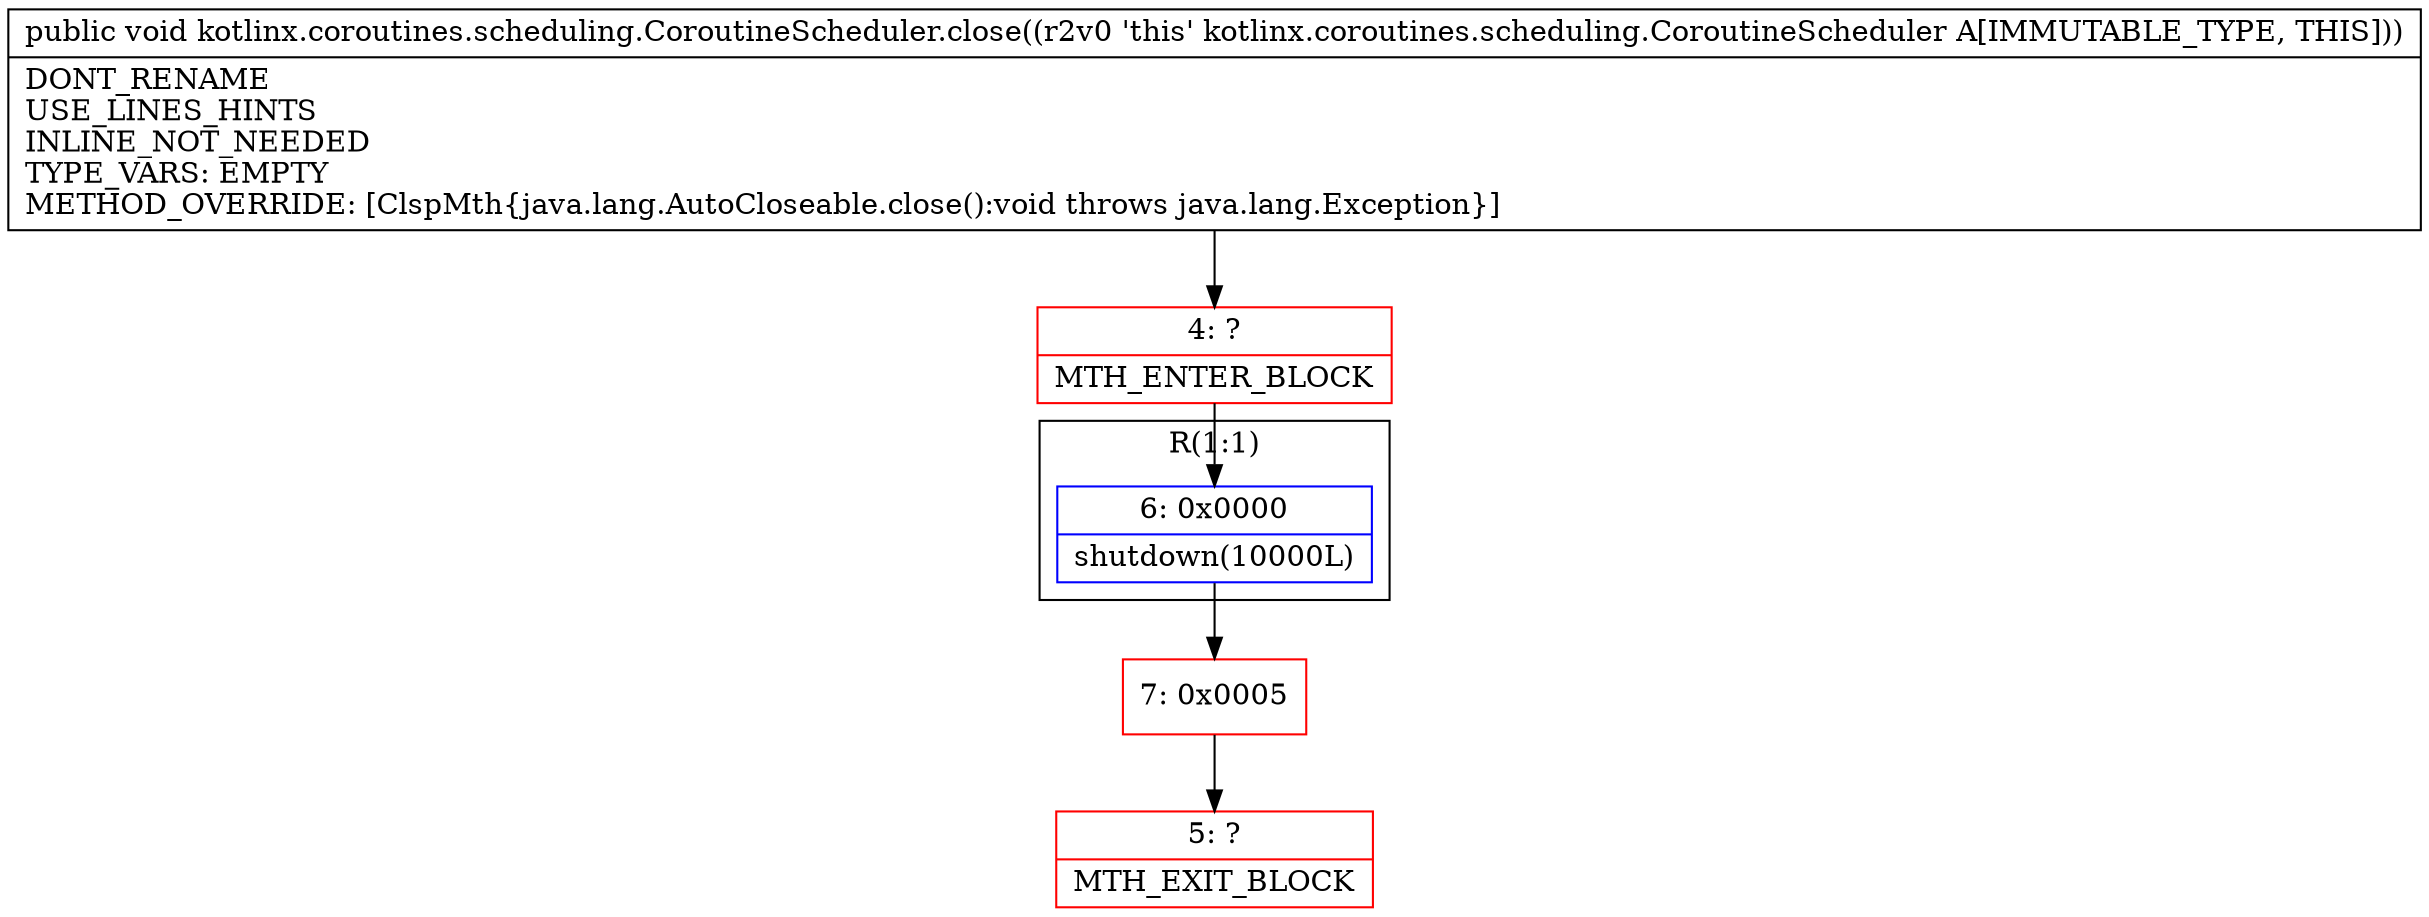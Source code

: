 digraph "CFG forkotlinx.coroutines.scheduling.CoroutineScheduler.close()V" {
subgraph cluster_Region_47190549 {
label = "R(1:1)";
node [shape=record,color=blue];
Node_6 [shape=record,label="{6\:\ 0x0000|shutdown(10000L)\l}"];
}
Node_4 [shape=record,color=red,label="{4\:\ ?|MTH_ENTER_BLOCK\l}"];
Node_7 [shape=record,color=red,label="{7\:\ 0x0005}"];
Node_5 [shape=record,color=red,label="{5\:\ ?|MTH_EXIT_BLOCK\l}"];
MethodNode[shape=record,label="{public void kotlinx.coroutines.scheduling.CoroutineScheduler.close((r2v0 'this' kotlinx.coroutines.scheduling.CoroutineScheduler A[IMMUTABLE_TYPE, THIS]))  | DONT_RENAME\lUSE_LINES_HINTS\lINLINE_NOT_NEEDED\lTYPE_VARS: EMPTY\lMETHOD_OVERRIDE: [ClspMth\{java.lang.AutoCloseable.close():void throws java.lang.Exception\}]\l}"];
MethodNode -> Node_4;Node_6 -> Node_7;
Node_4 -> Node_6;
Node_7 -> Node_5;
}

